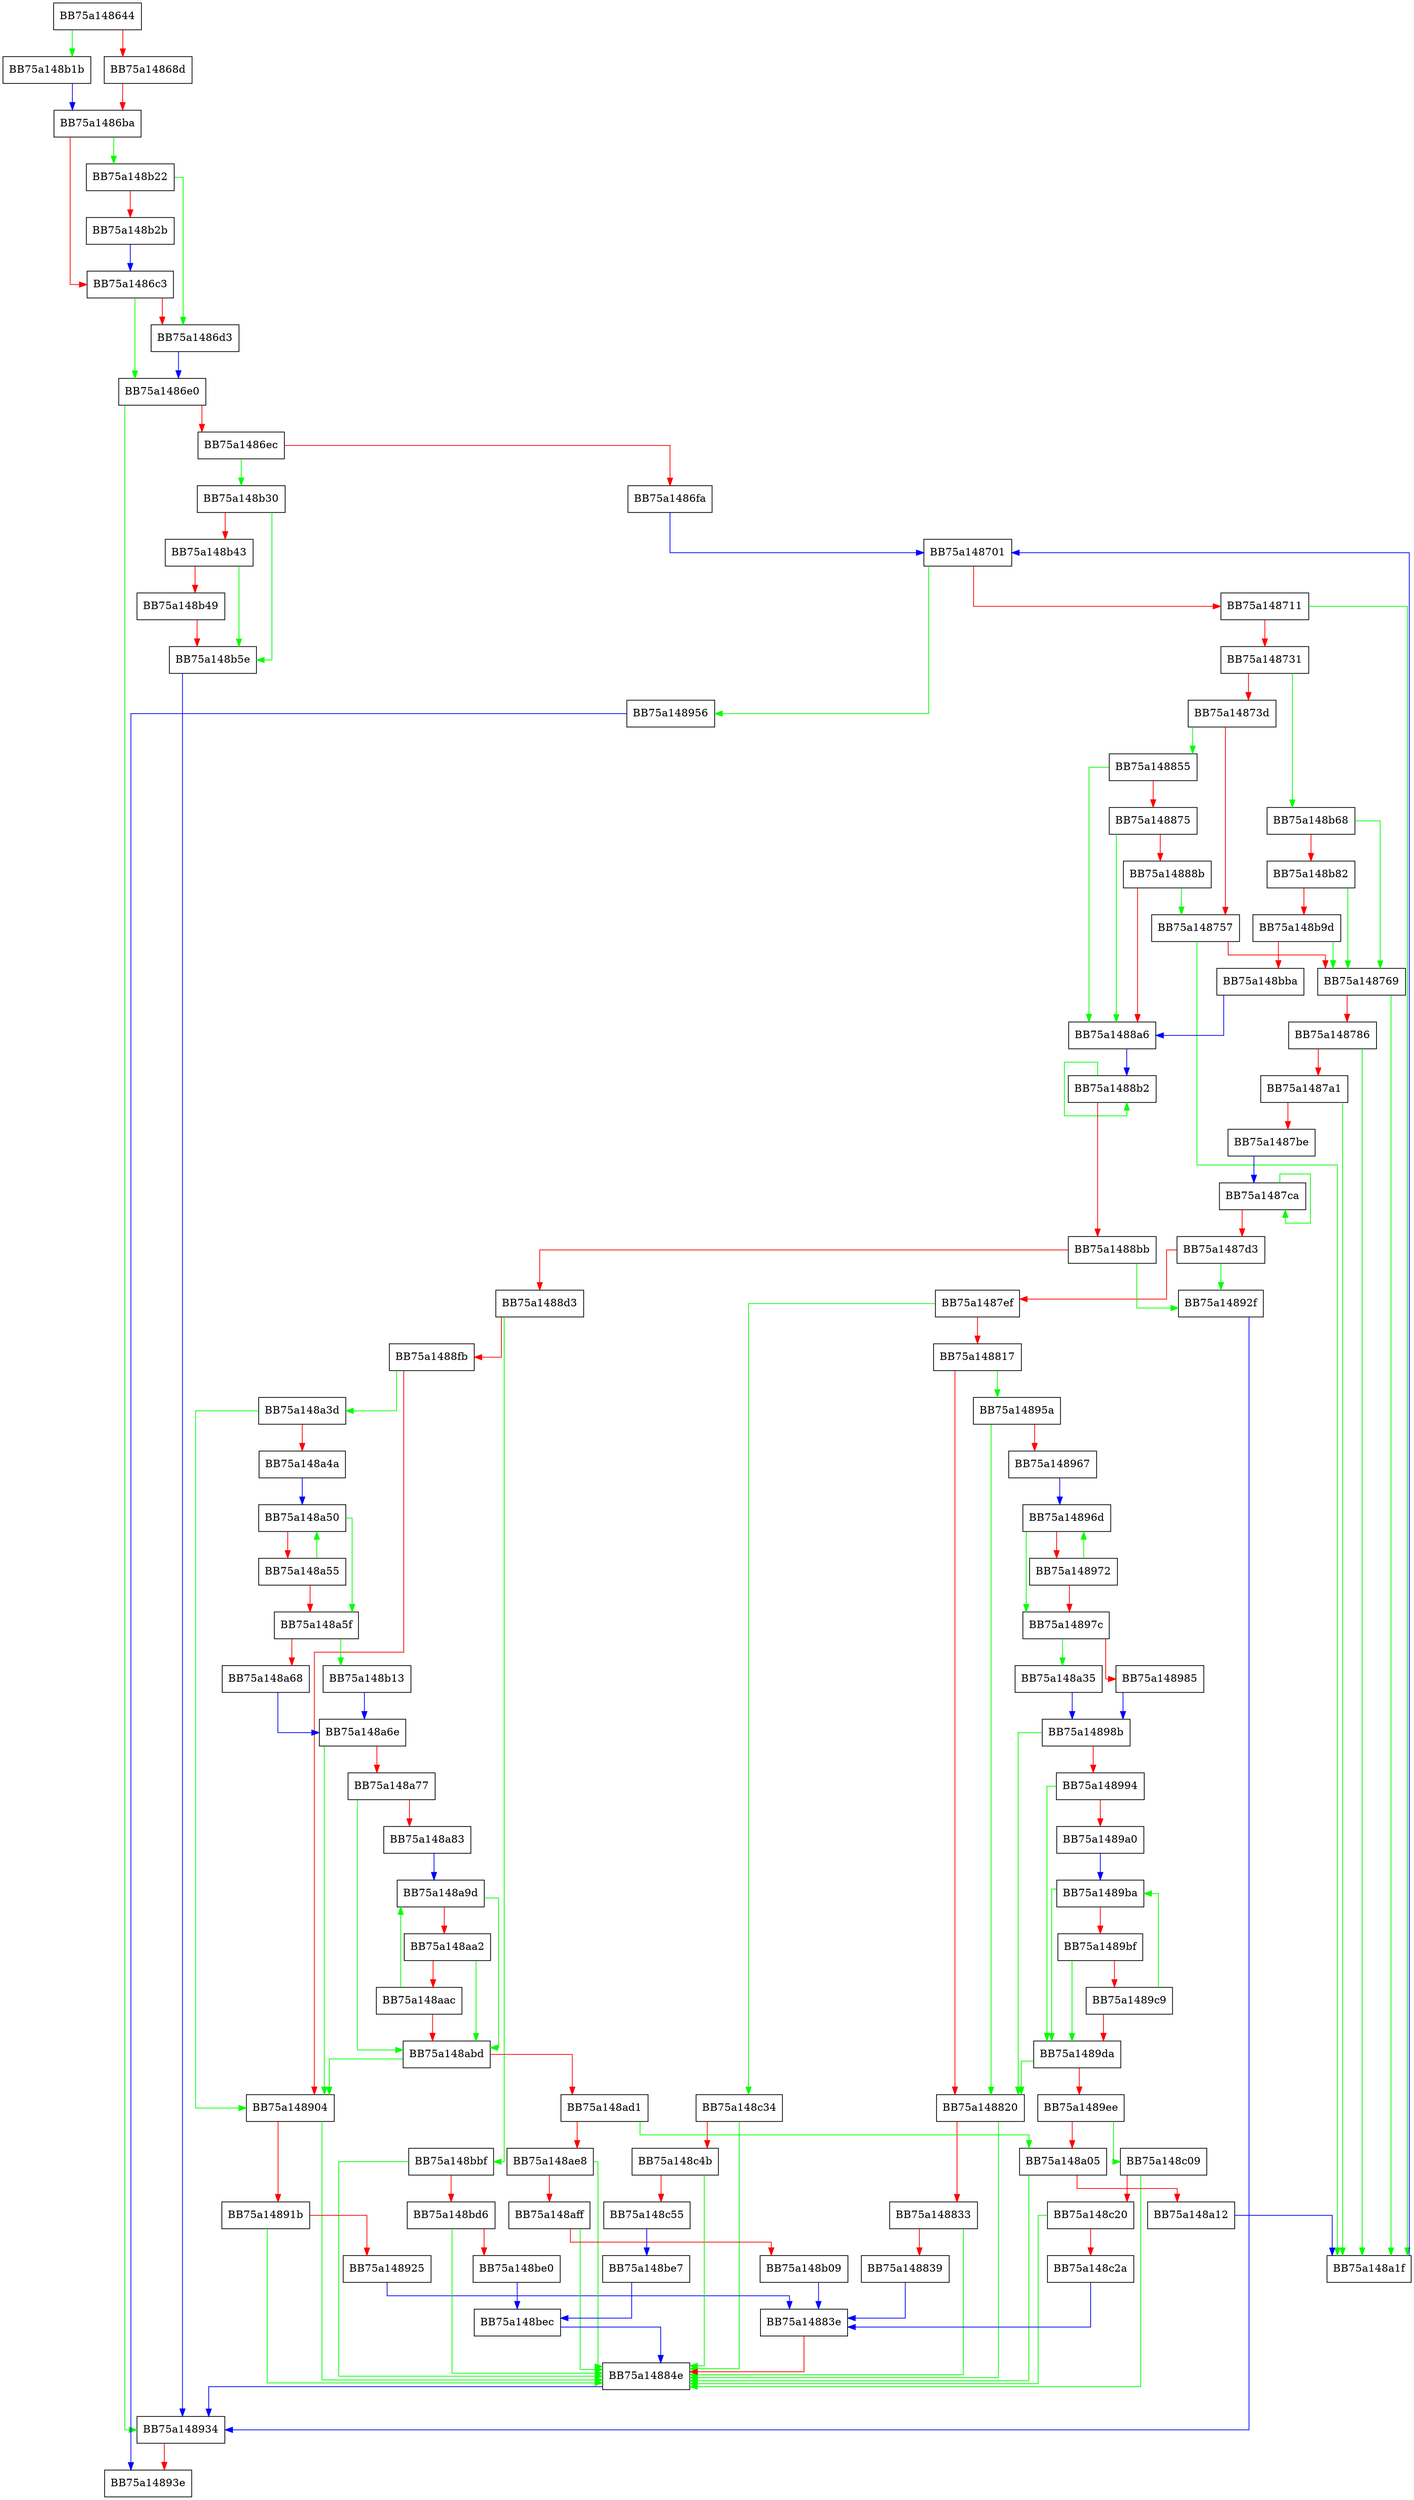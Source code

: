 digraph VirtualizeWOW64RegKeyList {
  node [shape="box"];
  graph [splines=ortho];
  BB75a148644 -> BB75a148b1b [color="green"];
  BB75a148644 -> BB75a14868d [color="red"];
  BB75a14868d -> BB75a1486ba [color="red"];
  BB75a1486ba -> BB75a148b22 [color="green"];
  BB75a1486ba -> BB75a1486c3 [color="red"];
  BB75a1486c3 -> BB75a1486e0 [color="green"];
  BB75a1486c3 -> BB75a1486d3 [color="red"];
  BB75a1486d3 -> BB75a1486e0 [color="blue"];
  BB75a1486e0 -> BB75a148934 [color="green"];
  BB75a1486e0 -> BB75a1486ec [color="red"];
  BB75a1486ec -> BB75a148b30 [color="green"];
  BB75a1486ec -> BB75a1486fa [color="red"];
  BB75a1486fa -> BB75a148701 [color="blue"];
  BB75a148701 -> BB75a148956 [color="green"];
  BB75a148701 -> BB75a148711 [color="red"];
  BB75a148711 -> BB75a148a1f [color="green"];
  BB75a148711 -> BB75a148731 [color="red"];
  BB75a148731 -> BB75a148b68 [color="green"];
  BB75a148731 -> BB75a14873d [color="red"];
  BB75a14873d -> BB75a148855 [color="green"];
  BB75a14873d -> BB75a148757 [color="red"];
  BB75a148757 -> BB75a148a1f [color="green"];
  BB75a148757 -> BB75a148769 [color="red"];
  BB75a148769 -> BB75a148a1f [color="green"];
  BB75a148769 -> BB75a148786 [color="red"];
  BB75a148786 -> BB75a148a1f [color="green"];
  BB75a148786 -> BB75a1487a1 [color="red"];
  BB75a1487a1 -> BB75a148a1f [color="green"];
  BB75a1487a1 -> BB75a1487be [color="red"];
  BB75a1487be -> BB75a1487ca [color="blue"];
  BB75a1487ca -> BB75a1487ca [color="green"];
  BB75a1487ca -> BB75a1487d3 [color="red"];
  BB75a1487d3 -> BB75a14892f [color="green"];
  BB75a1487d3 -> BB75a1487ef [color="red"];
  BB75a1487ef -> BB75a148c34 [color="green"];
  BB75a1487ef -> BB75a148817 [color="red"];
  BB75a148817 -> BB75a14895a [color="green"];
  BB75a148817 -> BB75a148820 [color="red"];
  BB75a148820 -> BB75a14884e [color="green"];
  BB75a148820 -> BB75a148833 [color="red"];
  BB75a148833 -> BB75a14884e [color="green"];
  BB75a148833 -> BB75a148839 [color="red"];
  BB75a148839 -> BB75a14883e [color="blue"];
  BB75a14883e -> BB75a14884e [color="red"];
  BB75a14884e -> BB75a148934 [color="blue"];
  BB75a148855 -> BB75a1488a6 [color="green"];
  BB75a148855 -> BB75a148875 [color="red"];
  BB75a148875 -> BB75a1488a6 [color="green"];
  BB75a148875 -> BB75a14888b [color="red"];
  BB75a14888b -> BB75a148757 [color="green"];
  BB75a14888b -> BB75a1488a6 [color="red"];
  BB75a1488a6 -> BB75a1488b2 [color="blue"];
  BB75a1488b2 -> BB75a1488b2 [color="green"];
  BB75a1488b2 -> BB75a1488bb [color="red"];
  BB75a1488bb -> BB75a14892f [color="green"];
  BB75a1488bb -> BB75a1488d3 [color="red"];
  BB75a1488d3 -> BB75a148bbf [color="green"];
  BB75a1488d3 -> BB75a1488fb [color="red"];
  BB75a1488fb -> BB75a148a3d [color="green"];
  BB75a1488fb -> BB75a148904 [color="red"];
  BB75a148904 -> BB75a14884e [color="green"];
  BB75a148904 -> BB75a14891b [color="red"];
  BB75a14891b -> BB75a14884e [color="green"];
  BB75a14891b -> BB75a148925 [color="red"];
  BB75a148925 -> BB75a14883e [color="blue"];
  BB75a14892f -> BB75a148934 [color="blue"];
  BB75a148934 -> BB75a14893e [color="red"];
  BB75a148956 -> BB75a14893e [color="blue"];
  BB75a14895a -> BB75a148820 [color="green"];
  BB75a14895a -> BB75a148967 [color="red"];
  BB75a148967 -> BB75a14896d [color="blue"];
  BB75a14896d -> BB75a14897c [color="green"];
  BB75a14896d -> BB75a148972 [color="red"];
  BB75a148972 -> BB75a14896d [color="green"];
  BB75a148972 -> BB75a14897c [color="red"];
  BB75a14897c -> BB75a148a35 [color="green"];
  BB75a14897c -> BB75a148985 [color="red"];
  BB75a148985 -> BB75a14898b [color="blue"];
  BB75a14898b -> BB75a148820 [color="green"];
  BB75a14898b -> BB75a148994 [color="red"];
  BB75a148994 -> BB75a1489da [color="green"];
  BB75a148994 -> BB75a1489a0 [color="red"];
  BB75a1489a0 -> BB75a1489ba [color="blue"];
  BB75a1489ba -> BB75a1489da [color="green"];
  BB75a1489ba -> BB75a1489bf [color="red"];
  BB75a1489bf -> BB75a1489da [color="green"];
  BB75a1489bf -> BB75a1489c9 [color="red"];
  BB75a1489c9 -> BB75a1489ba [color="green"];
  BB75a1489c9 -> BB75a1489da [color="red"];
  BB75a1489da -> BB75a148820 [color="green"];
  BB75a1489da -> BB75a1489ee [color="red"];
  BB75a1489ee -> BB75a148c09 [color="green"];
  BB75a1489ee -> BB75a148a05 [color="red"];
  BB75a148a05 -> BB75a14884e [color="green"];
  BB75a148a05 -> BB75a148a12 [color="red"];
  BB75a148a12 -> BB75a148a1f [color="blue"];
  BB75a148a1f -> BB75a148701 [color="blue"];
  BB75a148a35 -> BB75a14898b [color="blue"];
  BB75a148a3d -> BB75a148904 [color="green"];
  BB75a148a3d -> BB75a148a4a [color="red"];
  BB75a148a4a -> BB75a148a50 [color="blue"];
  BB75a148a50 -> BB75a148a5f [color="green"];
  BB75a148a50 -> BB75a148a55 [color="red"];
  BB75a148a55 -> BB75a148a50 [color="green"];
  BB75a148a55 -> BB75a148a5f [color="red"];
  BB75a148a5f -> BB75a148b13 [color="green"];
  BB75a148a5f -> BB75a148a68 [color="red"];
  BB75a148a68 -> BB75a148a6e [color="blue"];
  BB75a148a6e -> BB75a148904 [color="green"];
  BB75a148a6e -> BB75a148a77 [color="red"];
  BB75a148a77 -> BB75a148abd [color="green"];
  BB75a148a77 -> BB75a148a83 [color="red"];
  BB75a148a83 -> BB75a148a9d [color="blue"];
  BB75a148a9d -> BB75a148abd [color="green"];
  BB75a148a9d -> BB75a148aa2 [color="red"];
  BB75a148aa2 -> BB75a148abd [color="green"];
  BB75a148aa2 -> BB75a148aac [color="red"];
  BB75a148aac -> BB75a148a9d [color="green"];
  BB75a148aac -> BB75a148abd [color="red"];
  BB75a148abd -> BB75a148904 [color="green"];
  BB75a148abd -> BB75a148ad1 [color="red"];
  BB75a148ad1 -> BB75a148a05 [color="green"];
  BB75a148ad1 -> BB75a148ae8 [color="red"];
  BB75a148ae8 -> BB75a14884e [color="green"];
  BB75a148ae8 -> BB75a148aff [color="red"];
  BB75a148aff -> BB75a14884e [color="green"];
  BB75a148aff -> BB75a148b09 [color="red"];
  BB75a148b09 -> BB75a14883e [color="blue"];
  BB75a148b13 -> BB75a148a6e [color="blue"];
  BB75a148b1b -> BB75a1486ba [color="blue"];
  BB75a148b22 -> BB75a1486d3 [color="green"];
  BB75a148b22 -> BB75a148b2b [color="red"];
  BB75a148b2b -> BB75a1486c3 [color="blue"];
  BB75a148b30 -> BB75a148b5e [color="green"];
  BB75a148b30 -> BB75a148b43 [color="red"];
  BB75a148b43 -> BB75a148b5e [color="green"];
  BB75a148b43 -> BB75a148b49 [color="red"];
  BB75a148b49 -> BB75a148b5e [color="red"];
  BB75a148b5e -> BB75a148934 [color="blue"];
  BB75a148b68 -> BB75a148769 [color="green"];
  BB75a148b68 -> BB75a148b82 [color="red"];
  BB75a148b82 -> BB75a148769 [color="green"];
  BB75a148b82 -> BB75a148b9d [color="red"];
  BB75a148b9d -> BB75a148769 [color="green"];
  BB75a148b9d -> BB75a148bba [color="red"];
  BB75a148bba -> BB75a1488a6 [color="blue"];
  BB75a148bbf -> BB75a14884e [color="green"];
  BB75a148bbf -> BB75a148bd6 [color="red"];
  BB75a148bd6 -> BB75a14884e [color="green"];
  BB75a148bd6 -> BB75a148be0 [color="red"];
  BB75a148be0 -> BB75a148bec [color="blue"];
  BB75a148be7 -> BB75a148bec [color="blue"];
  BB75a148bec -> BB75a14884e [color="blue"];
  BB75a148c09 -> BB75a14884e [color="green"];
  BB75a148c09 -> BB75a148c20 [color="red"];
  BB75a148c20 -> BB75a14884e [color="green"];
  BB75a148c20 -> BB75a148c2a [color="red"];
  BB75a148c2a -> BB75a14883e [color="blue"];
  BB75a148c34 -> BB75a14884e [color="green"];
  BB75a148c34 -> BB75a148c4b [color="red"];
  BB75a148c4b -> BB75a14884e [color="green"];
  BB75a148c4b -> BB75a148c55 [color="red"];
  BB75a148c55 -> BB75a148be7 [color="blue"];
}